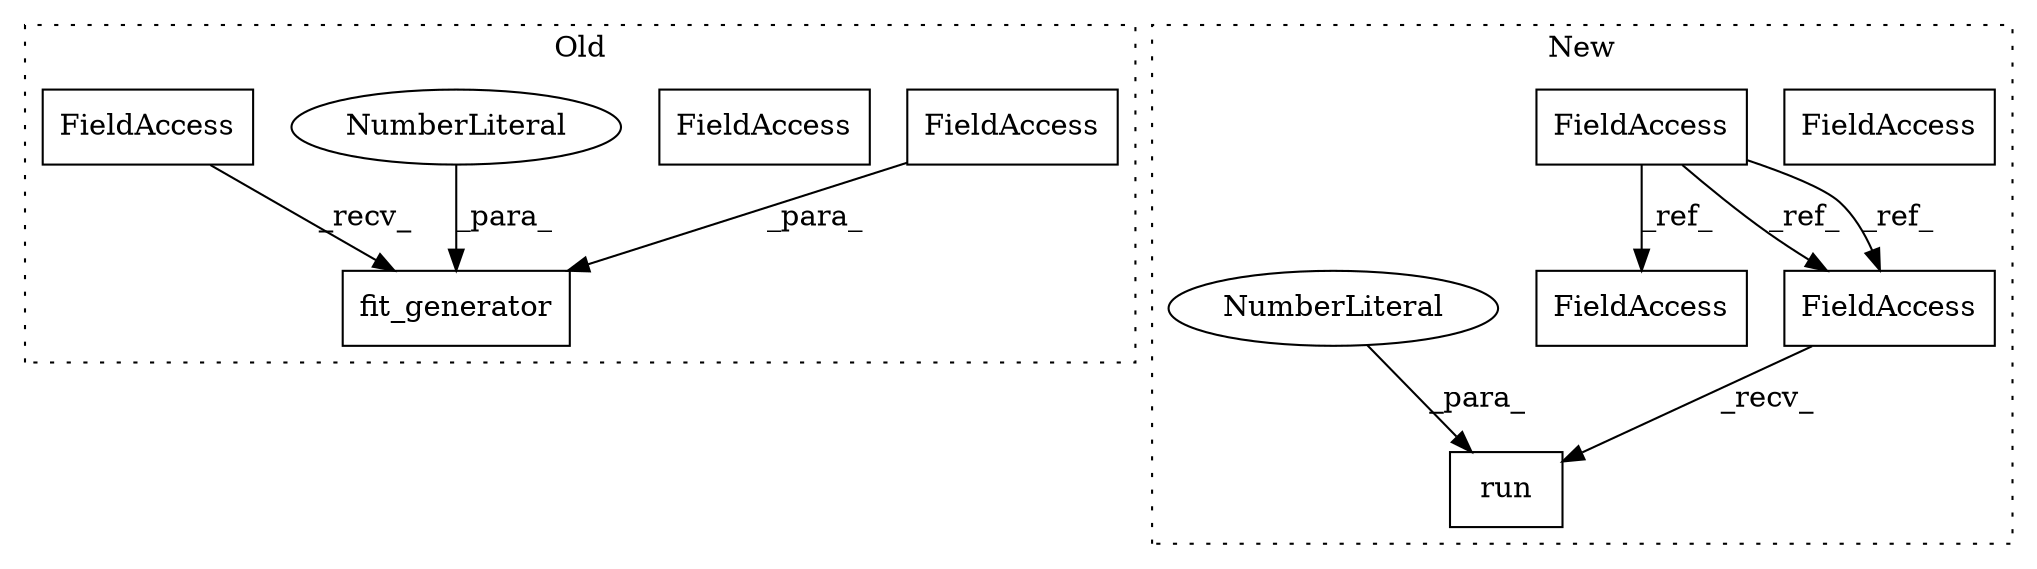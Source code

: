digraph G {
subgraph cluster0 {
1 [label="fit_generator" a="32" s="2050,2127" l="14,1" shape="box"];
3 [label="FieldAccess" a="22" s="2064" l="8" shape="box"];
4 [label="FieldAccess" a="22" s="2032" l="17" shape="box"];
7 [label="NumberLiteral" a="34" s="2073" l="1" shape="ellipse"];
11 [label="FieldAccess" a="22" s="2032" l="17" shape="box"];
label = "Old";
style="dotted";
}
subgraph cluster1 {
2 [label="run" a="32" s="2048,2053" l="4,1" shape="box"];
5 [label="FieldAccess" a="22" s="2030" l="17" shape="box"];
6 [label="FieldAccess" a="22" s="1838" l="17" shape="box"];
8 [label="NumberLiteral" a="34" s="2052" l="1" shape="ellipse"];
9 [label="FieldAccess" a="22" s="1974" l="17" shape="box"];
10 [label="FieldAccess" a="22" s="2030" l="17" shape="box"];
label = "New";
style="dotted";
}
3 -> 1 [label="_para_"];
6 -> 9 [label="_ref_"];
6 -> 10 [label="_ref_"];
6 -> 10 [label="_ref_"];
7 -> 1 [label="_para_"];
8 -> 2 [label="_para_"];
10 -> 2 [label="_recv_"];
11 -> 1 [label="_recv_"];
}
